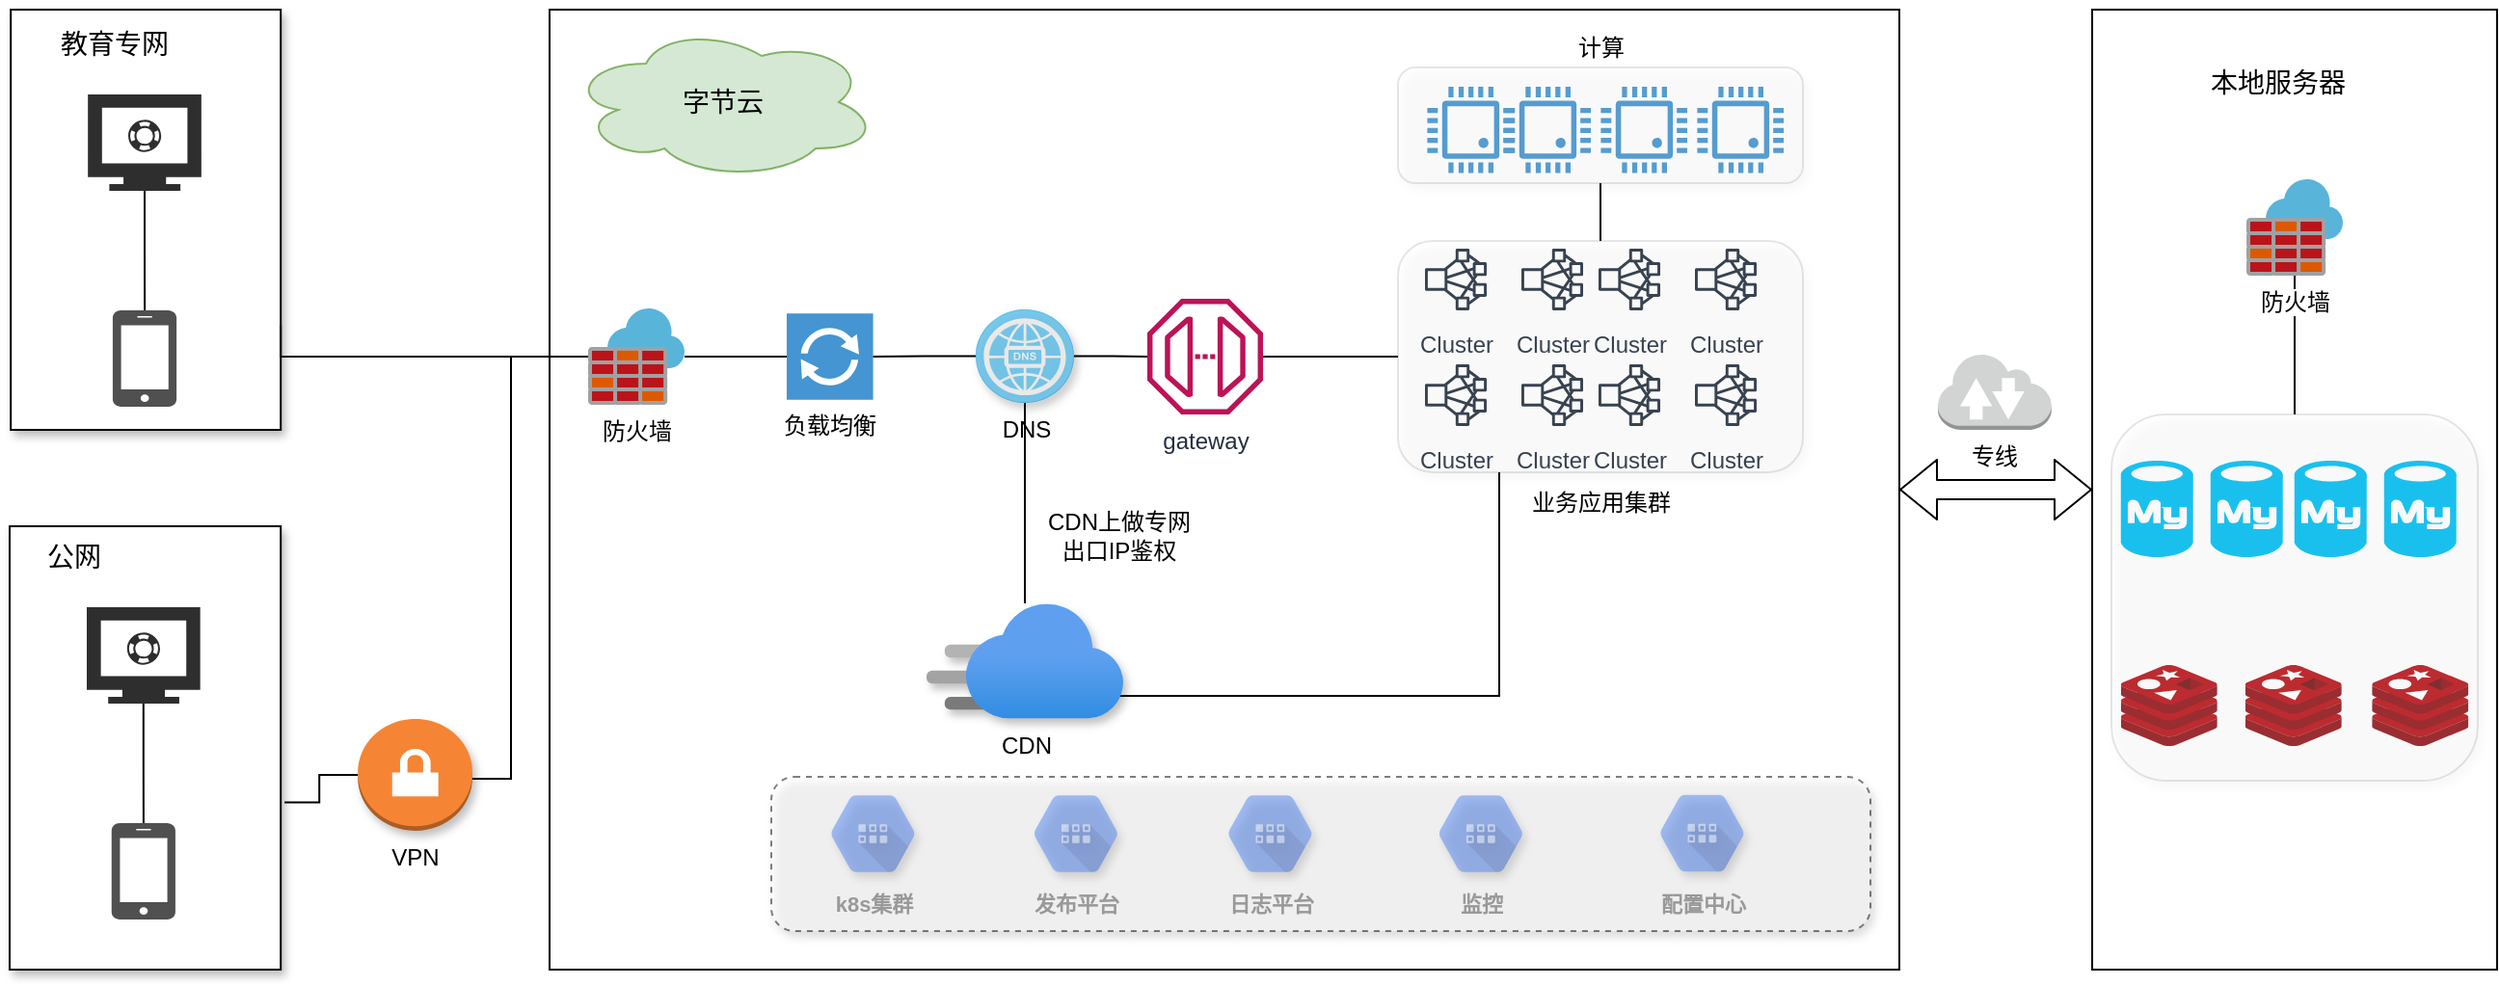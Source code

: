 <mxfile version="14.9.6" type="github"><diagram id="b-9LItd8nY0gLRkZNK9x" name="Page-1"><mxGraphModel dx="1426" dy="676" grid="1" gridSize="10" guides="1" tooltips="1" connect="1" arrows="1" fold="1" page="1" pageScale="1" pageWidth="827" pageHeight="1169" math="0" shadow="0"><root><mxCell id="0"/><mxCell id="1" parent="0"/><mxCell id="v3az1PhNuuqe_IW9-J8s-1" value="" style="rounded=0;whiteSpace=wrap;html=1;shadow=1;fillColor=#FFFFFF;" parent="1" vertex="1"><mxGeometry x="40.59" y="40" width="140" height="218" as="geometry"/></mxCell><mxCell id="v3az1PhNuuqe_IW9-J8s-2" value="" style="edgeStyle=orthogonalEdgeStyle;rounded=0;orthogonalLoop=1;jettySize=auto;html=1;endArrow=none;endFill=0;" parent="1" source="v3az1PhNuuqe_IW9-J8s-3" target="v3az1PhNuuqe_IW9-J8s-4" edge="1"><mxGeometry relative="1" as="geometry"/></mxCell><mxCell id="v3az1PhNuuqe_IW9-J8s-3" value="" style="html=1;aspect=fixed;strokeColor=none;shadow=0;align=center;verticalAlign=top;shape=mxgraph.gcp2.monitor;fillColor=#2E2E2E;" parent="1" vertex="1"><mxGeometry x="80.59" y="84" width="58.83" height="50" as="geometry"/></mxCell><mxCell id="v3az1PhNuuqe_IW9-J8s-4" value="" style="pointerEvents=1;shadow=0;dashed=0;html=1;strokeColor=none;fillColor=#505050;labelPosition=center;verticalLabelPosition=bottom;verticalAlign=top;outlineConnect=0;align=center;shape=mxgraph.office.devices.cell_phone_iphone_standalone;" parent="1" vertex="1"><mxGeometry x="93.46" y="196" width="33.09" height="50" as="geometry"/></mxCell><mxCell id="v3az1PhNuuqe_IW9-J8s-5" value="" style="rounded=0;whiteSpace=wrap;html=1;fillColor=#FFFFFF;" parent="1" vertex="1"><mxGeometry x="320" y="40" width="700" height="498" as="geometry"/></mxCell><mxCell id="v3az1PhNuuqe_IW9-J8s-6" value="&lt;font style=&quot;font-size: 14px&quot;&gt;字节云&lt;/font&gt;" style="ellipse;shape=cloud;whiteSpace=wrap;html=1;align=center;fillColor=#d5e8d4;strokeColor=#82b366;" parent="1" vertex="1"><mxGeometry x="330" y="48" width="160" height="80" as="geometry"/></mxCell><mxCell id="v3az1PhNuuqe_IW9-J8s-7" value="防火墙" style="aspect=fixed;html=1;points=[];align=center;image;fontSize=12;image=img/lib/mscae/Azure_Firewall.svg;fillColor=#FFFFFF;" parent="1" vertex="1"><mxGeometry x="340" y="195" width="50" height="50" as="geometry"/></mxCell><mxCell id="v3az1PhNuuqe_IW9-J8s-8" value="" style="edgeStyle=orthogonalEdgeStyle;rounded=0;orthogonalLoop=1;jettySize=auto;html=1;endArrow=none;endFill=0;" parent="1" source="v3az1PhNuuqe_IW9-J8s-9" target="v3az1PhNuuqe_IW9-J8s-7" edge="1"><mxGeometry relative="1" as="geometry"/></mxCell><mxCell id="v3az1PhNuuqe_IW9-J8s-9" value="负载均衡" style="pointerEvents=1;shadow=0;dashed=0;html=1;strokeColor=none;fillColor=#4495D1;labelPosition=center;verticalLabelPosition=bottom;verticalAlign=top;align=center;outlineConnect=0;shape=mxgraph.veeam.2d.proxy;" parent="1" vertex="1"><mxGeometry x="443" y="197.6" width="44.8" height="44.8" as="geometry"/></mxCell><mxCell id="v3az1PhNuuqe_IW9-J8s-10" value="" style="edgeStyle=orthogonalEdgeStyle;rounded=0;orthogonalLoop=1;jettySize=auto;html=1;endArrow=none;endFill=0;" parent="1" source="v3az1PhNuuqe_IW9-J8s-11" target="v3az1PhNuuqe_IW9-J8s-24" edge="1"><mxGeometry relative="1" as="geometry"/></mxCell><mxCell id="v3az1PhNuuqe_IW9-J8s-11" value="gateway" style="outlineConnect=0;fontColor=#232F3E;gradientColor=none;fillColor=#BC1356;strokeColor=none;dashed=0;verticalLabelPosition=bottom;verticalAlign=top;align=center;html=1;fontSize=12;fontStyle=0;aspect=fixed;pointerEvents=1;shape=mxgraph.aws4.endpoint;" parent="1" vertex="1"><mxGeometry x="630" y="190" width="60" height="60" as="geometry"/></mxCell><mxCell id="v3az1PhNuuqe_IW9-J8s-12" value="Cluster" style="outlineConnect=0;fontColor=#232F3E;gradientColor=none;strokeColor=#232F3E;fillColor=#ffffff;dashed=0;verticalLabelPosition=bottom;verticalAlign=top;align=center;html=1;fontSize=12;fontStyle=0;aspect=fixed;shape=mxgraph.aws4.resourceIcon;resIcon=mxgraph.aws4.cluster;" parent="1" vertex="1"><mxGeometry x="770" y="160" width="40" height="40" as="geometry"/></mxCell><mxCell id="v3az1PhNuuqe_IW9-J8s-13" value="Cluster" style="outlineConnect=0;fontColor=#232F3E;gradientColor=none;strokeColor=#232F3E;fillColor=#ffffff;dashed=0;verticalLabelPosition=bottom;verticalAlign=top;align=center;html=1;fontSize=12;fontStyle=0;aspect=fixed;shape=mxgraph.aws4.resourceIcon;resIcon=mxgraph.aws4.cluster;" parent="1" vertex="1"><mxGeometry x="820" y="160" width="40" height="40" as="geometry"/></mxCell><mxCell id="v3az1PhNuuqe_IW9-J8s-14" value="Cluster" style="outlineConnect=0;fontColor=#232F3E;gradientColor=none;strokeColor=#232F3E;fillColor=#ffffff;dashed=0;verticalLabelPosition=bottom;verticalAlign=top;align=center;html=1;fontSize=12;fontStyle=0;aspect=fixed;shape=mxgraph.aws4.resourceIcon;resIcon=mxgraph.aws4.cluster;" parent="1" vertex="1"><mxGeometry x="860" y="160" width="40" height="40" as="geometry"/></mxCell><mxCell id="v3az1PhNuuqe_IW9-J8s-15" value="Cluster" style="outlineConnect=0;fontColor=#232F3E;gradientColor=none;strokeColor=#232F3E;fillColor=#ffffff;dashed=0;verticalLabelPosition=bottom;verticalAlign=top;align=center;html=1;fontSize=12;fontStyle=0;aspect=fixed;shape=mxgraph.aws4.resourceIcon;resIcon=mxgraph.aws4.cluster;" parent="1" vertex="1"><mxGeometry x="910" y="160" width="40" height="40" as="geometry"/></mxCell><mxCell id="v3az1PhNuuqe_IW9-J8s-16" value="Cluster" style="outlineConnect=0;fontColor=#232F3E;gradientColor=none;strokeColor=#232F3E;fillColor=#ffffff;dashed=0;verticalLabelPosition=bottom;verticalAlign=top;align=center;html=1;fontSize=12;fontStyle=0;aspect=fixed;shape=mxgraph.aws4.resourceIcon;resIcon=mxgraph.aws4.cluster;" parent="1" vertex="1"><mxGeometry x="910" y="220" width="40" height="40" as="geometry"/></mxCell><mxCell id="v3az1PhNuuqe_IW9-J8s-17" value="Cluster" style="outlineConnect=0;fontColor=#232F3E;gradientColor=none;strokeColor=#232F3E;fillColor=#ffffff;dashed=0;verticalLabelPosition=bottom;verticalAlign=top;align=center;html=1;fontSize=12;fontStyle=0;aspect=fixed;shape=mxgraph.aws4.resourceIcon;resIcon=mxgraph.aws4.cluster;" parent="1" vertex="1"><mxGeometry x="860" y="220" width="40" height="40" as="geometry"/></mxCell><mxCell id="v3az1PhNuuqe_IW9-J8s-18" value="Cluster" style="outlineConnect=0;fontColor=#232F3E;gradientColor=none;strokeColor=#232F3E;fillColor=#ffffff;dashed=0;verticalLabelPosition=bottom;verticalAlign=top;align=center;html=1;fontSize=12;fontStyle=0;aspect=fixed;shape=mxgraph.aws4.resourceIcon;resIcon=mxgraph.aws4.cluster;" parent="1" vertex="1"><mxGeometry x="770" y="220" width="40" height="40" as="geometry"/></mxCell><mxCell id="v3az1PhNuuqe_IW9-J8s-19" value="Cluster" style="outlineConnect=0;fontColor=#232F3E;gradientColor=none;strokeColor=#232F3E;fillColor=#ffffff;dashed=0;verticalLabelPosition=bottom;verticalAlign=top;align=center;html=1;fontSize=12;fontStyle=0;aspect=fixed;shape=mxgraph.aws4.resourceIcon;resIcon=mxgraph.aws4.cluster;" parent="1" vertex="1"><mxGeometry x="820" y="220" width="40" height="40" as="geometry"/></mxCell><mxCell id="v3az1PhNuuqe_IW9-J8s-23" style="edgeStyle=orthogonalEdgeStyle;rounded=0;orthogonalLoop=1;jettySize=auto;html=1;exitX=0.25;exitY=1;exitDx=0;exitDy=0;entryX=0.941;entryY=0.8;entryDx=0;entryDy=0;entryPerimeter=0;endArrow=none;endFill=0;" parent="1" source="v3az1PhNuuqe_IW9-J8s-24" target="v3az1PhNuuqe_IW9-J8s-27" edge="1"><mxGeometry relative="1" as="geometry"><Array as="points"><mxPoint x="813" y="396"/></Array></mxGeometry></mxCell><mxCell id="JKQ96YaYmURBzRh3x3yN-7" style="edgeStyle=orthogonalEdgeStyle;rounded=0;orthogonalLoop=1;jettySize=auto;html=1;exitX=0.5;exitY=0;exitDx=0;exitDy=0;entryX=0.5;entryY=1;entryDx=0;entryDy=0;endArrow=none;endFill=0;" edge="1" parent="1" source="v3az1PhNuuqe_IW9-J8s-24" target="JKQ96YaYmURBzRh3x3yN-5"><mxGeometry relative="1" as="geometry"/></mxCell><mxCell id="v3az1PhNuuqe_IW9-J8s-24" value="" style="rounded=1;whiteSpace=wrap;html=1;fillColor=#FFFFFF;opacity=10;shadow=1;" parent="1" vertex="1"><mxGeometry x="760" y="160" width="210" height="120" as="geometry"/></mxCell><mxCell id="v3az1PhNuuqe_IW9-J8s-25" value="业务应用集群" style="text;html=1;align=center;verticalAlign=middle;resizable=0;points=[];autosize=1;strokeColor=none;" parent="1" vertex="1"><mxGeometry x="820" y="286" width="90" height="20" as="geometry"/></mxCell><mxCell id="v3az1PhNuuqe_IW9-J8s-27" value="CDN" style="aspect=fixed;html=1;points=[];align=center;image;fontSize=12;image=img/lib/azure2/app_services/CDN_Profiles.svg;shadow=1;fillColor=#FFFFFF;" parent="1" vertex="1"><mxGeometry x="515.5" y="348" width="102" height="60" as="geometry"/></mxCell><mxCell id="v3az1PhNuuqe_IW9-J8s-32" style="edgeStyle=orthogonalEdgeStyle;rounded=0;orthogonalLoop=1;jettySize=auto;html=1;exitX=0;exitY=0.5;exitDx=0;exitDy=0;exitPerimeter=0;entryX=1.014;entryY=0.623;entryDx=0;entryDy=0;entryPerimeter=0;endArrow=none;endFill=0;" parent="1" source="v3az1PhNuuqe_IW9-J8s-33" target="v3az1PhNuuqe_IW9-J8s-36" edge="1"><mxGeometry relative="1" as="geometry"/></mxCell><mxCell id="v3az1PhNuuqe_IW9-J8s-33" value="VPN" style="outlineConnect=0;dashed=0;verticalLabelPosition=bottom;verticalAlign=top;align=center;html=1;shape=mxgraph.aws3.vpn_gateway;fillColor=#F58534;gradientColor=none;shadow=1;" parent="1" vertex="1"><mxGeometry x="220.59" y="408" width="59.41" height="58" as="geometry"/></mxCell><mxCell id="v3az1PhNuuqe_IW9-J8s-34" value="CDN上做专网&lt;br&gt;出口IP鉴权" style="text;html=1;align=center;verticalAlign=middle;resizable=0;points=[];autosize=1;strokeColor=none;" parent="1" vertex="1"><mxGeometry x="570" y="298" width="90" height="30" as="geometry"/></mxCell><mxCell id="v3az1PhNuuqe_IW9-J8s-35" value="&lt;font style=&quot;font-size: 14px&quot;&gt;教育专网&lt;/font&gt;" style="text;html=1;align=center;verticalAlign=middle;resizable=0;points=[];autosize=1;strokeColor=none;" parent="1" vertex="1"><mxGeometry x="58.61" y="48" width="70" height="20" as="geometry"/></mxCell><mxCell id="v3az1PhNuuqe_IW9-J8s-36" value="" style="rounded=0;whiteSpace=wrap;html=1;shadow=1;fillColor=#FFFFFF;" parent="1" vertex="1"><mxGeometry x="40" y="308" width="140.59" height="230" as="geometry"/></mxCell><mxCell id="v3az1PhNuuqe_IW9-J8s-37" value="" style="edgeStyle=orthogonalEdgeStyle;rounded=0;orthogonalLoop=1;jettySize=auto;html=1;endArrow=none;endFill=0;" parent="1" source="v3az1PhNuuqe_IW9-J8s-38" target="v3az1PhNuuqe_IW9-J8s-39" edge="1"><mxGeometry relative="1" as="geometry"/></mxCell><mxCell id="v3az1PhNuuqe_IW9-J8s-38" value="" style="html=1;aspect=fixed;strokeColor=none;shadow=0;align=center;verticalAlign=top;shape=mxgraph.gcp2.monitor;fillColor=#2E2E2E;" parent="1" vertex="1"><mxGeometry x="80" y="350" width="58.83" height="50" as="geometry"/></mxCell><mxCell id="v3az1PhNuuqe_IW9-J8s-39" value="" style="pointerEvents=1;shadow=0;dashed=0;html=1;strokeColor=none;fillColor=#505050;labelPosition=center;verticalLabelPosition=bottom;verticalAlign=top;outlineConnect=0;align=center;shape=mxgraph.office.devices.cell_phone_iphone_standalone;" parent="1" vertex="1"><mxGeometry x="92.87" y="462" width="33.09" height="50" as="geometry"/></mxCell><mxCell id="v3az1PhNuuqe_IW9-J8s-40" value="&lt;font style=&quot;font-size: 14px&quot;&gt;公网&lt;/font&gt;" style="text;html=1;align=center;verticalAlign=middle;resizable=0;points=[];autosize=1;strokeColor=none;" parent="1" vertex="1"><mxGeometry x="52.87" y="314" width="40" height="20" as="geometry"/></mxCell><mxCell id="v3az1PhNuuqe_IW9-J8s-41" value="" style="rounded=1;whiteSpace=wrap;html=1;shadow=1;fillColor=#FFFFFF;dashed=1;opacity=50;" parent="1" vertex="1"><mxGeometry x="435" y="438" width="570" height="80" as="geometry"/></mxCell><mxCell id="v3az1PhNuuqe_IW9-J8s-42" style="edgeStyle=orthogonalEdgeStyle;rounded=0;orthogonalLoop=1;jettySize=auto;html=1;exitX=1;exitY=0.5;exitDx=0;exitDy=0;exitPerimeter=0;endArrow=none;endFill=0;" parent="1" source="v3az1PhNuuqe_IW9-J8s-45" target="v3az1PhNuuqe_IW9-J8s-11" edge="1"><mxGeometry relative="1" as="geometry"/></mxCell><mxCell id="v3az1PhNuuqe_IW9-J8s-43" value="" style="edgeStyle=orthogonalEdgeStyle;rounded=0;orthogonalLoop=1;jettySize=auto;html=1;endArrow=none;endFill=0;" parent="1" source="v3az1PhNuuqe_IW9-J8s-45" target="v3az1PhNuuqe_IW9-J8s-9" edge="1"><mxGeometry relative="1" as="geometry"/></mxCell><mxCell id="v3az1PhNuuqe_IW9-J8s-44" style="edgeStyle=orthogonalEdgeStyle;rounded=0;orthogonalLoop=1;jettySize=auto;html=1;exitX=0.5;exitY=1;exitDx=0;exitDy=0;exitPerimeter=0;endArrow=none;endFill=0;" parent="1" source="v3az1PhNuuqe_IW9-J8s-45" target="v3az1PhNuuqe_IW9-J8s-27" edge="1"><mxGeometry relative="1" as="geometry"/></mxCell><mxCell id="v3az1PhNuuqe_IW9-J8s-45" value="DNS" style="fillColor=#28A8E0;verticalLabelPosition=bottom;html=1;strokeColor=#ffffff;verticalAlign=top;align=center;points=[[0.145,0.145,0],[0.5,0,0],[0.855,0.145,0],[1,0.5,0],[0.855,0.855,0],[0.5,1,0],[0.145,0.855,0],[0,0.5,0]];pointerEvents=1;shape=mxgraph.cisco_safe.compositeIcon;bgIcon=ellipse;resIcon=mxgraph.cisco_safe.capability.dns;shadow=1;dashed=1;opacity=50;" parent="1" vertex="1"><mxGeometry x="541" y="195.5" width="51" height="48.5" as="geometry"/></mxCell><mxCell id="v3az1PhNuuqe_IW9-J8s-46" style="edgeStyle=orthogonalEdgeStyle;rounded=0;orthogonalLoop=1;jettySize=auto;html=1;exitX=1;exitY=0.5;exitDx=0;exitDy=0;exitPerimeter=0;endArrow=none;endFill=0;" parent="1" edge="1"><mxGeometry relative="1" as="geometry"><mxPoint x="320" y="220" as="targetPoint"/><Array as="points"><mxPoint x="300" y="439"/><mxPoint x="300" y="220"/></Array><mxPoint x="280" y="439" as="sourcePoint"/></mxGeometry></mxCell><mxCell id="v3az1PhNuuqe_IW9-J8s-47" style="edgeStyle=orthogonalEdgeStyle;rounded=0;orthogonalLoop=1;jettySize=auto;html=1;exitX=1;exitY=0.75;exitDx=0;exitDy=0;endArrow=none;endFill=0;" parent="1" source="v3az1PhNuuqe_IW9-J8s-1" target="v3az1PhNuuqe_IW9-J8s-7" edge="1"><mxGeometry relative="1" as="geometry"><Array as="points"><mxPoint x="181" y="220"/></Array></mxGeometry></mxCell><mxCell id="v3az1PhNuuqe_IW9-J8s-48" value="k8s集群" style="html=1;fillColor=#5184F3;strokeColor=none;verticalAlign=top;labelPosition=center;verticalLabelPosition=bottom;align=center;spacingTop=-6;fontSize=11;fontStyle=1;fontColor=#999999;shape=mxgraph.gcp2.hexIcon;prIcon=cloud_datastore;shadow=1;dashed=1;opacity=50;" parent="1" vertex="1"><mxGeometry x="454.75" y="438.25" width="66" height="58.5" as="geometry"/></mxCell><mxCell id="v3az1PhNuuqe_IW9-J8s-49" value="发布平台" style="html=1;fillColor=#5184F3;strokeColor=none;verticalAlign=top;labelPosition=center;verticalLabelPosition=bottom;align=center;spacingTop=-6;fontSize=11;fontStyle=1;fontColor=#999999;shape=mxgraph.gcp2.hexIcon;prIcon=cloud_datastore;shadow=1;dashed=1;opacity=50;" parent="1" vertex="1"><mxGeometry x="560" y="438.25" width="66" height="58.5" as="geometry"/></mxCell><mxCell id="v3az1PhNuuqe_IW9-J8s-50" value="日志平台" style="html=1;fillColor=#5184F3;strokeColor=none;verticalAlign=top;labelPosition=center;verticalLabelPosition=bottom;align=center;spacingTop=-6;fontSize=11;fontStyle=1;fontColor=#999999;shape=mxgraph.gcp2.hexIcon;prIcon=cloud_datastore;shadow=1;dashed=1;opacity=50;" parent="1" vertex="1"><mxGeometry x="660.75" y="438.25" width="66" height="58.5" as="geometry"/></mxCell><mxCell id="v3az1PhNuuqe_IW9-J8s-51" value="监控" style="html=1;fillColor=#5184F3;strokeColor=none;verticalAlign=top;labelPosition=center;verticalLabelPosition=bottom;align=center;spacingTop=-6;fontSize=11;fontStyle=1;fontColor=#999999;shape=mxgraph.gcp2.hexIcon;prIcon=cloud_datastore;shadow=1;dashed=1;opacity=50;" parent="1" vertex="1"><mxGeometry x="770" y="438.25" width="66" height="58.5" as="geometry"/></mxCell><mxCell id="v3az1PhNuuqe_IW9-J8s-52" value="配置中心" style="html=1;fillColor=#5184F3;strokeColor=none;verticalAlign=top;labelPosition=center;verticalLabelPosition=bottom;align=center;spacingTop=-6;fontSize=11;fontStyle=1;fontColor=#999999;shape=mxgraph.gcp2.hexIcon;prIcon=cloud_datastore;shadow=1;dashed=1;opacity=50;" parent="1" vertex="1"><mxGeometry x="884.75" y="438" width="66" height="58.5" as="geometry"/></mxCell><mxCell id="JKQ96YaYmURBzRh3x3yN-1" value="" style="pointerEvents=1;shadow=0;dashed=0;html=1;strokeColor=none;fillColor=#4495D1;labelPosition=center;verticalLabelPosition=bottom;verticalAlign=top;align=center;outlineConnect=0;shape=mxgraph.veeam.cpu;" vertex="1" parent="1"><mxGeometry x="775.2" y="80" width="44.8" height="44.8" as="geometry"/></mxCell><mxCell id="JKQ96YaYmURBzRh3x3yN-2" value="" style="pointerEvents=1;shadow=0;dashed=0;html=1;strokeColor=none;fillColor=#4495D1;labelPosition=center;verticalLabelPosition=bottom;verticalAlign=top;align=center;outlineConnect=0;shape=mxgraph.veeam.cpu;" vertex="1" parent="1"><mxGeometry x="815.2" y="80" width="44.8" height="44.8" as="geometry"/></mxCell><mxCell id="JKQ96YaYmURBzRh3x3yN-3" value="" style="pointerEvents=1;shadow=0;dashed=0;html=1;strokeColor=none;fillColor=#4495D1;labelPosition=center;verticalLabelPosition=bottom;verticalAlign=top;align=center;outlineConnect=0;shape=mxgraph.veeam.cpu;" vertex="1" parent="1"><mxGeometry x="865.2" y="80" width="44.8" height="44.8" as="geometry"/></mxCell><mxCell id="JKQ96YaYmURBzRh3x3yN-4" value="" style="pointerEvents=1;shadow=0;dashed=0;html=1;strokeColor=none;fillColor=#4495D1;labelPosition=center;verticalLabelPosition=bottom;verticalAlign=top;align=center;outlineConnect=0;shape=mxgraph.veeam.cpu;" vertex="1" parent="1"><mxGeometry x="915.2" y="80" width="44.8" height="44.8" as="geometry"/></mxCell><mxCell id="JKQ96YaYmURBzRh3x3yN-5" value="" style="rounded=1;whiteSpace=wrap;html=1;fillColor=#FFFFFF;opacity=10;shadow=1;" vertex="1" parent="1"><mxGeometry x="760" y="70" width="210" height="60" as="geometry"/></mxCell><mxCell id="JKQ96YaYmURBzRh3x3yN-6" value="计算" style="text;html=1;align=center;verticalAlign=middle;resizable=0;points=[];autosize=1;strokeColor=none;" vertex="1" parent="1"><mxGeometry x="844.75" y="50" width="40" height="20" as="geometry"/></mxCell><mxCell id="JKQ96YaYmURBzRh3x3yN-8" value="" style="rounded=0;whiteSpace=wrap;html=1;fillColor=#FFFFFF;" vertex="1" parent="1"><mxGeometry x="1120" y="40" width="210" height="498" as="geometry"/></mxCell><mxCell id="JKQ96YaYmURBzRh3x3yN-39" value="" style="edgeStyle=orthogonalEdgeStyle;rounded=0;orthogonalLoop=1;jettySize=auto;html=1;endArrow=none;endFill=0;" edge="1" parent="1" source="JKQ96YaYmURBzRh3x3yN-9" target="JKQ96YaYmURBzRh3x3yN-37"><mxGeometry relative="1" as="geometry"/></mxCell><mxCell id="JKQ96YaYmURBzRh3x3yN-9" value="防火墙" style="aspect=fixed;html=1;points=[];align=center;image;fontSize=12;image=img/lib/mscae/Azure_Firewall.svg;fillColor=#FFFFFF;" vertex="1" parent="1"><mxGeometry x="1200" y="128" width="50" height="50" as="geometry"/></mxCell><mxCell id="JKQ96YaYmURBzRh3x3yN-11" value="&lt;font style=&quot;font-size: 14px&quot;&gt;本地服务器&lt;/font&gt;" style="text;html=1;align=center;verticalAlign=middle;resizable=0;points=[];autosize=1;strokeColor=none;" vertex="1" parent="1"><mxGeometry x="1171" y="68" width="90" height="20" as="geometry"/></mxCell><mxCell id="JKQ96YaYmURBzRh3x3yN-26" value="专线" style="outlineConnect=0;dashed=0;verticalLabelPosition=bottom;verticalAlign=top;align=center;html=1;shape=mxgraph.aws3.internet_2;fillColor=#D2D3D3;gradientColor=none;" vertex="1" parent="1"><mxGeometry x="1040" y="218" width="58.89" height="40" as="geometry"/></mxCell><mxCell id="JKQ96YaYmURBzRh3x3yN-27" value="" style="shape=flexArrow;endArrow=classic;startArrow=classic;html=1;entryX=0;entryY=0.5;entryDx=0;entryDy=0;exitX=1;exitY=0.5;exitDx=0;exitDy=0;" edge="1" parent="1" source="v3az1PhNuuqe_IW9-J8s-5" target="JKQ96YaYmURBzRh3x3yN-8"><mxGeometry width="100" height="100" relative="1" as="geometry"><mxPoint x="800" y="380" as="sourcePoint"/><mxPoint x="900" y="280" as="targetPoint"/></mxGeometry></mxCell><mxCell id="JKQ96YaYmURBzRh3x3yN-28" value="" style="verticalLabelPosition=bottom;html=1;verticalAlign=top;align=center;strokeColor=none;fillColor=#00BEF2;shape=mxgraph.azure.mysql_database;" vertex="1" parent="1"><mxGeometry x="1134.88" y="274" width="37.5" height="50" as="geometry"/></mxCell><mxCell id="JKQ96YaYmURBzRh3x3yN-29" value="" style="verticalLabelPosition=bottom;html=1;verticalAlign=top;align=center;strokeColor=none;fillColor=#00BEF2;shape=mxgraph.azure.mysql_database;" vertex="1" parent="1"><mxGeometry x="1181.38" y="274" width="37.5" height="50" as="geometry"/></mxCell><mxCell id="JKQ96YaYmURBzRh3x3yN-30" value="" style="verticalLabelPosition=bottom;html=1;verticalAlign=top;align=center;strokeColor=none;fillColor=#00BEF2;shape=mxgraph.azure.mysql_database;" vertex="1" parent="1"><mxGeometry x="1224.88" y="274" width="37.5" height="50" as="geometry"/></mxCell><mxCell id="JKQ96YaYmURBzRh3x3yN-31" value="" style="verticalLabelPosition=bottom;html=1;verticalAlign=top;align=center;strokeColor=none;fillColor=#00BEF2;shape=mxgraph.azure.mysql_database;" vertex="1" parent="1"><mxGeometry x="1271.38" y="274" width="37.5" height="50" as="geometry"/></mxCell><mxCell id="JKQ96YaYmURBzRh3x3yN-33" value="" style="aspect=fixed;html=1;points=[];align=center;image;fontSize=12;image=img/lib/mscae/Cache_Redis_Product.svg;" vertex="1" parent="1"><mxGeometry x="1134.88" y="380" width="50" height="42" as="geometry"/></mxCell><mxCell id="JKQ96YaYmURBzRh3x3yN-34" value="" style="aspect=fixed;html=1;points=[];align=center;image;fontSize=12;image=img/lib/mscae/Cache_Redis_Product.svg;" vertex="1" parent="1"><mxGeometry x="1199.38" y="380" width="50" height="42" as="geometry"/></mxCell><mxCell id="JKQ96YaYmURBzRh3x3yN-35" value="" style="aspect=fixed;html=1;points=[];align=center;image;fontSize=12;image=img/lib/mscae/Cache_Redis_Product.svg;" vertex="1" parent="1"><mxGeometry x="1265.13" y="380" width="50" height="42" as="geometry"/></mxCell><mxCell id="JKQ96YaYmURBzRh3x3yN-37" value="" style="rounded=1;whiteSpace=wrap;html=1;fillColor=#FFFFFF;opacity=10;shadow=1;" vertex="1" parent="1"><mxGeometry x="1130" y="250" width="190" height="190" as="geometry"/></mxCell></root></mxGraphModel></diagram></mxfile>